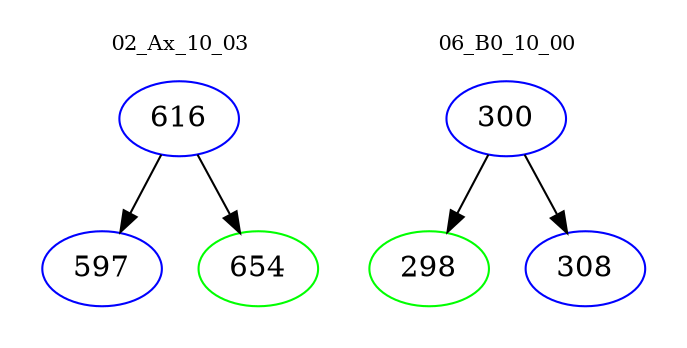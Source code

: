 digraph{
subgraph cluster_0 {
color = white
label = "02_Ax_10_03";
fontsize=10;
T0_616 [label="616", color="blue"]
T0_616 -> T0_597 [color="black"]
T0_597 [label="597", color="blue"]
T0_616 -> T0_654 [color="black"]
T0_654 [label="654", color="green"]
}
subgraph cluster_1 {
color = white
label = "06_B0_10_00";
fontsize=10;
T1_300 [label="300", color="blue"]
T1_300 -> T1_298 [color="black"]
T1_298 [label="298", color="green"]
T1_300 -> T1_308 [color="black"]
T1_308 [label="308", color="blue"]
}
}
